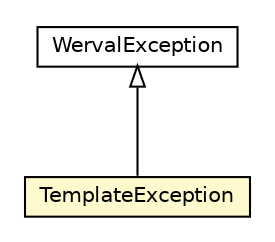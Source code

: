 #!/usr/local/bin/dot
#
# Class diagram 
# Generated by UMLGraph version R5_6-24-gf6e263 (http://www.umlgraph.org/)
#

digraph G {
	edge [fontname="Helvetica",fontsize=10,labelfontname="Helvetica",labelfontsize=10];
	node [fontname="Helvetica",fontsize=10,shape=plaintext];
	nodesep=0.25;
	ranksep=0.5;
	// io.werval.api.exceptions.TemplateException
	c40496 [label=<<table title="io.werval.api.exceptions.TemplateException" border="0" cellborder="1" cellspacing="0" cellpadding="2" port="p" bgcolor="lemonChiffon" href="./TemplateException.html">
		<tr><td><table border="0" cellspacing="0" cellpadding="1">
<tr><td align="center" balign="center"> TemplateException </td></tr>
		</table></td></tr>
		</table>>, URL="./TemplateException.html", fontname="Helvetica", fontcolor="black", fontsize=10.0];
	// io.werval.api.exceptions.WervalException
	c40497 [label=<<table title="io.werval.api.exceptions.WervalException" border="0" cellborder="1" cellspacing="0" cellpadding="2" port="p" href="./WervalException.html">
		<tr><td><table border="0" cellspacing="0" cellpadding="1">
<tr><td align="center" balign="center"> WervalException </td></tr>
		</table></td></tr>
		</table>>, URL="./WervalException.html", fontname="Helvetica", fontcolor="black", fontsize=10.0];
	//io.werval.api.exceptions.TemplateException extends io.werval.api.exceptions.WervalException
	c40497:p -> c40496:p [dir=back,arrowtail=empty];
}


